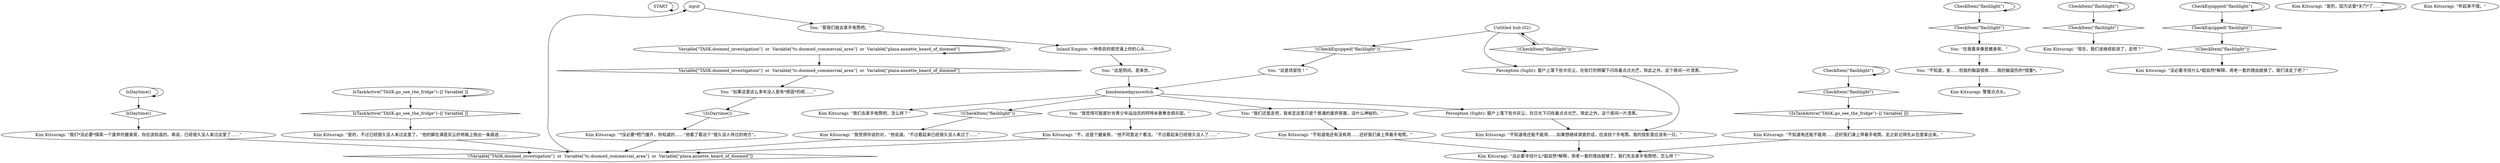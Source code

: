 # KIM SWITCH / DOOMED
# After breaking down the back door in the bookstore you and Kim discover yourself in a gym.
# ==================================================
digraph G {
	  0 [label="START"];
	  1 [label="input"];
	  2 [label="CheckItem(\"flashlight\")"];
	  3 [label="CheckItem(\"flashlight\")", shape=diamond];
	  4 [label="!(CheckItem(\"flashlight\"))", shape=diamond];
	  5 [label="You: “在我看来像是健身房。”"];
	  6 [label="Kim Kitsuragi: “现在，我们该继续前进了，走吧？”"];
	  7 [label="Kim Kitsuragi: “没必要寻找什么*超自然*解释，用老一套的理由就够了。我们该走了吧？”"];
	  8 [label="Kim Kitsuragi: “没必要寻找什么*超自然*解释，用老一套的理由就够了。我们先去拿手电筒吧，怎么样？”"];
	  9 [label="IsDaytime()"];
	  10 [label="IsDaytime()", shape=diamond];
	  11 [label="!(IsDaytime())", shape=diamond];
	  12 [label="Kim Kitsuragi: “是的，因为这里*关门*了……”"];
	  13 [label="Variable[\"TASK.doomed_investigation\"]  or  Variable[\"tc.doomed_commercial_area\"]  or  Variable[\"plaza.annette_heard_of_doomed\"]"];
	  14 [label="Variable[\"TASK.doomed_investigation\"]  or  Variable[\"tc.doomed_commercial_area\"]  or  Variable[\"plaza.annette_heard_of_doomed\"]", shape=diamond];
	  15 [label="!(Variable[\"TASK.doomed_investigation\"]  or  Variable[\"tc.doomed_commercial_area\"]  or  Variable[\"plaza.annette_heard_of_doomed\"])", shape=diamond];
	  16 [label="CheckItem(\"flashlight\")"];
	  17 [label="CheckItem(\"flashlight\")", shape=diamond];
	  18 [label="!(CheckItem(\"flashlight\"))", shape=diamond];
	  19 [label="You: “那我们就去拿手电筒吧。”"];
	  20 [label="kimdoomedgymswitch"];
	  21 [label="Kim Kitsuragi: “不，这是个健身房，”他不同意这个看法。“不过看起来已经很久没人了……”"];
	  22 [label="Kim Kitsuragi: “我觉得你说的对，”他说道。“不过看起来已经很久没人来过了……”"];
	  23 [label="Kim Kitsuragi: “我们去拿手电筒吧，怎么样？”"];
	  24 [label="You: “这是场冒险！”"];
	  25 [label="Kim Kitsuragi: “不知道电还能不能用……还好我们身上带着手电筒。走之前记得先从包里拿出来。”"];
	  26 [label="Kim Kitsuragi: “我们*没必要*探索一个废弃的健身房，你应该知道的。再说，已经很久没人来过这里了……”"];
	  27 [label="Perception (Sight): 窗户上落下些许灰尘，在日光下闪烁着点点光芒。除此之外，这个房间一片漆黑。"];
	  28 [label="You: “我觉得可能是针对青少年运动员的阿特米普拳击俱乐部。”"];
	  29 [label="You: “不知道，金……但我的脑袋很疼……我的脑袋伤的*很重*。”"];
	  30 [label="Kim Kitsuragi: “是的，不过已经很久没人来过这里了。”他的脚在满是灰尘的地板上拖出一条痕迹……"];
	  31 [label="Kim Kitsuragi: “*没必要*把门撞开，你知道的……”他看了看这个“很久没人待过的地方”。"];
	  32 [label="Perception (Sight): 窗户上落下些许灰尘，在街灯的照耀下闪烁着点点光芒。除此之外，这个房间一片漆黑。"];
	  33 [label="You: “我们还是走吧，我肯定这里只是个普通的废弃房屋，没什么神秘的。”"];
	  34 [label="You: “这是阴间。是来世。”"];
	  35 [label="Untitled hub (02)"];
	  36 [label="Kim Kitsuragi: “不知道电还能不能用……如果想继续调查的话，应该找个手电筒。我的锐影里应该有一只。”"];
	  37 [label="Inland Empire: 一种奇异的感觉涌上你的心头……"];
	  38 [label="Kim Kitsuragi: 警督点点头。"];
	  39 [label="IsTaskActive(\"TASK.go_see_the_fridge\")--[[ Variable[ ]]"];
	  40 [label="IsTaskActive(\"TASK.go_see_the_fridge\")--[[ Variable[ ]]", shape=diamond];
	  41 [label="!(IsTaskActive(\"TASK.go_see_the_fridge\")--[[ Variable[ ]])", shape=diamond];
	  42 [label="CheckEquipped(\"flashlight\")"];
	  43 [label="CheckEquipped(\"flashlight\")", shape=diamond];
	  44 [label="!(CheckEquipped(\"flashlight\"))", shape=diamond];
	  45 [label="You: “如果这里这么多年没人是有*原因*的呢……”"];
	  46 [label="CheckItem(\"flashlight\")"];
	  47 [label="CheckItem(\"flashlight\")", shape=diamond];
	  48 [label="!(CheckItem(\"flashlight\"))", shape=diamond];
	  49 [label="Kim Kitsuragi: “不知道电还有没有用……还好我们身上带着手电筒。”"];
	  50 [label="Kim Kitsuragi: “听起来不错。”"];
	  0 -> 0
	  1 -> 19
	  2 -> 2
	  2 -> 3
	  3 -> 5
	  4 -> 22
	  5 -> 29
	  9 -> 9
	  9 -> 10
	  10 -> 26
	  11 -> 31
	  12 -> 12
	  13 -> 13
	  13 -> 14
	  14 -> 45
	  15 -> 1
	  16 -> 16
	  16 -> 17
	  17 -> 41
	  18 -> 35
	  19 -> 37
	  20 -> 33
	  20 -> 4
	  20 -> 23
	  20 -> 27
	  20 -> 28
	  21 -> 15
	  22 -> 15
	  24 -> 20
	  25 -> 8
	  26 -> 15
	  27 -> 36
	  28 -> 21
	  29 -> 38
	  30 -> 15
	  31 -> 15
	  32 -> 36
	  33 -> 49
	  34 -> 20
	  35 -> 32
	  35 -> 18
	  35 -> 44
	  36 -> 8
	  37 -> 34
	  39 -> 40
	  39 -> 39
	  40 -> 30
	  41 -> 25
	  42 -> 42
	  42 -> 43
	  43 -> 48
	  44 -> 24
	  45 -> 11
	  46 -> 46
	  46 -> 47
	  47 -> 6
	  48 -> 7
	  49 -> 8
}

